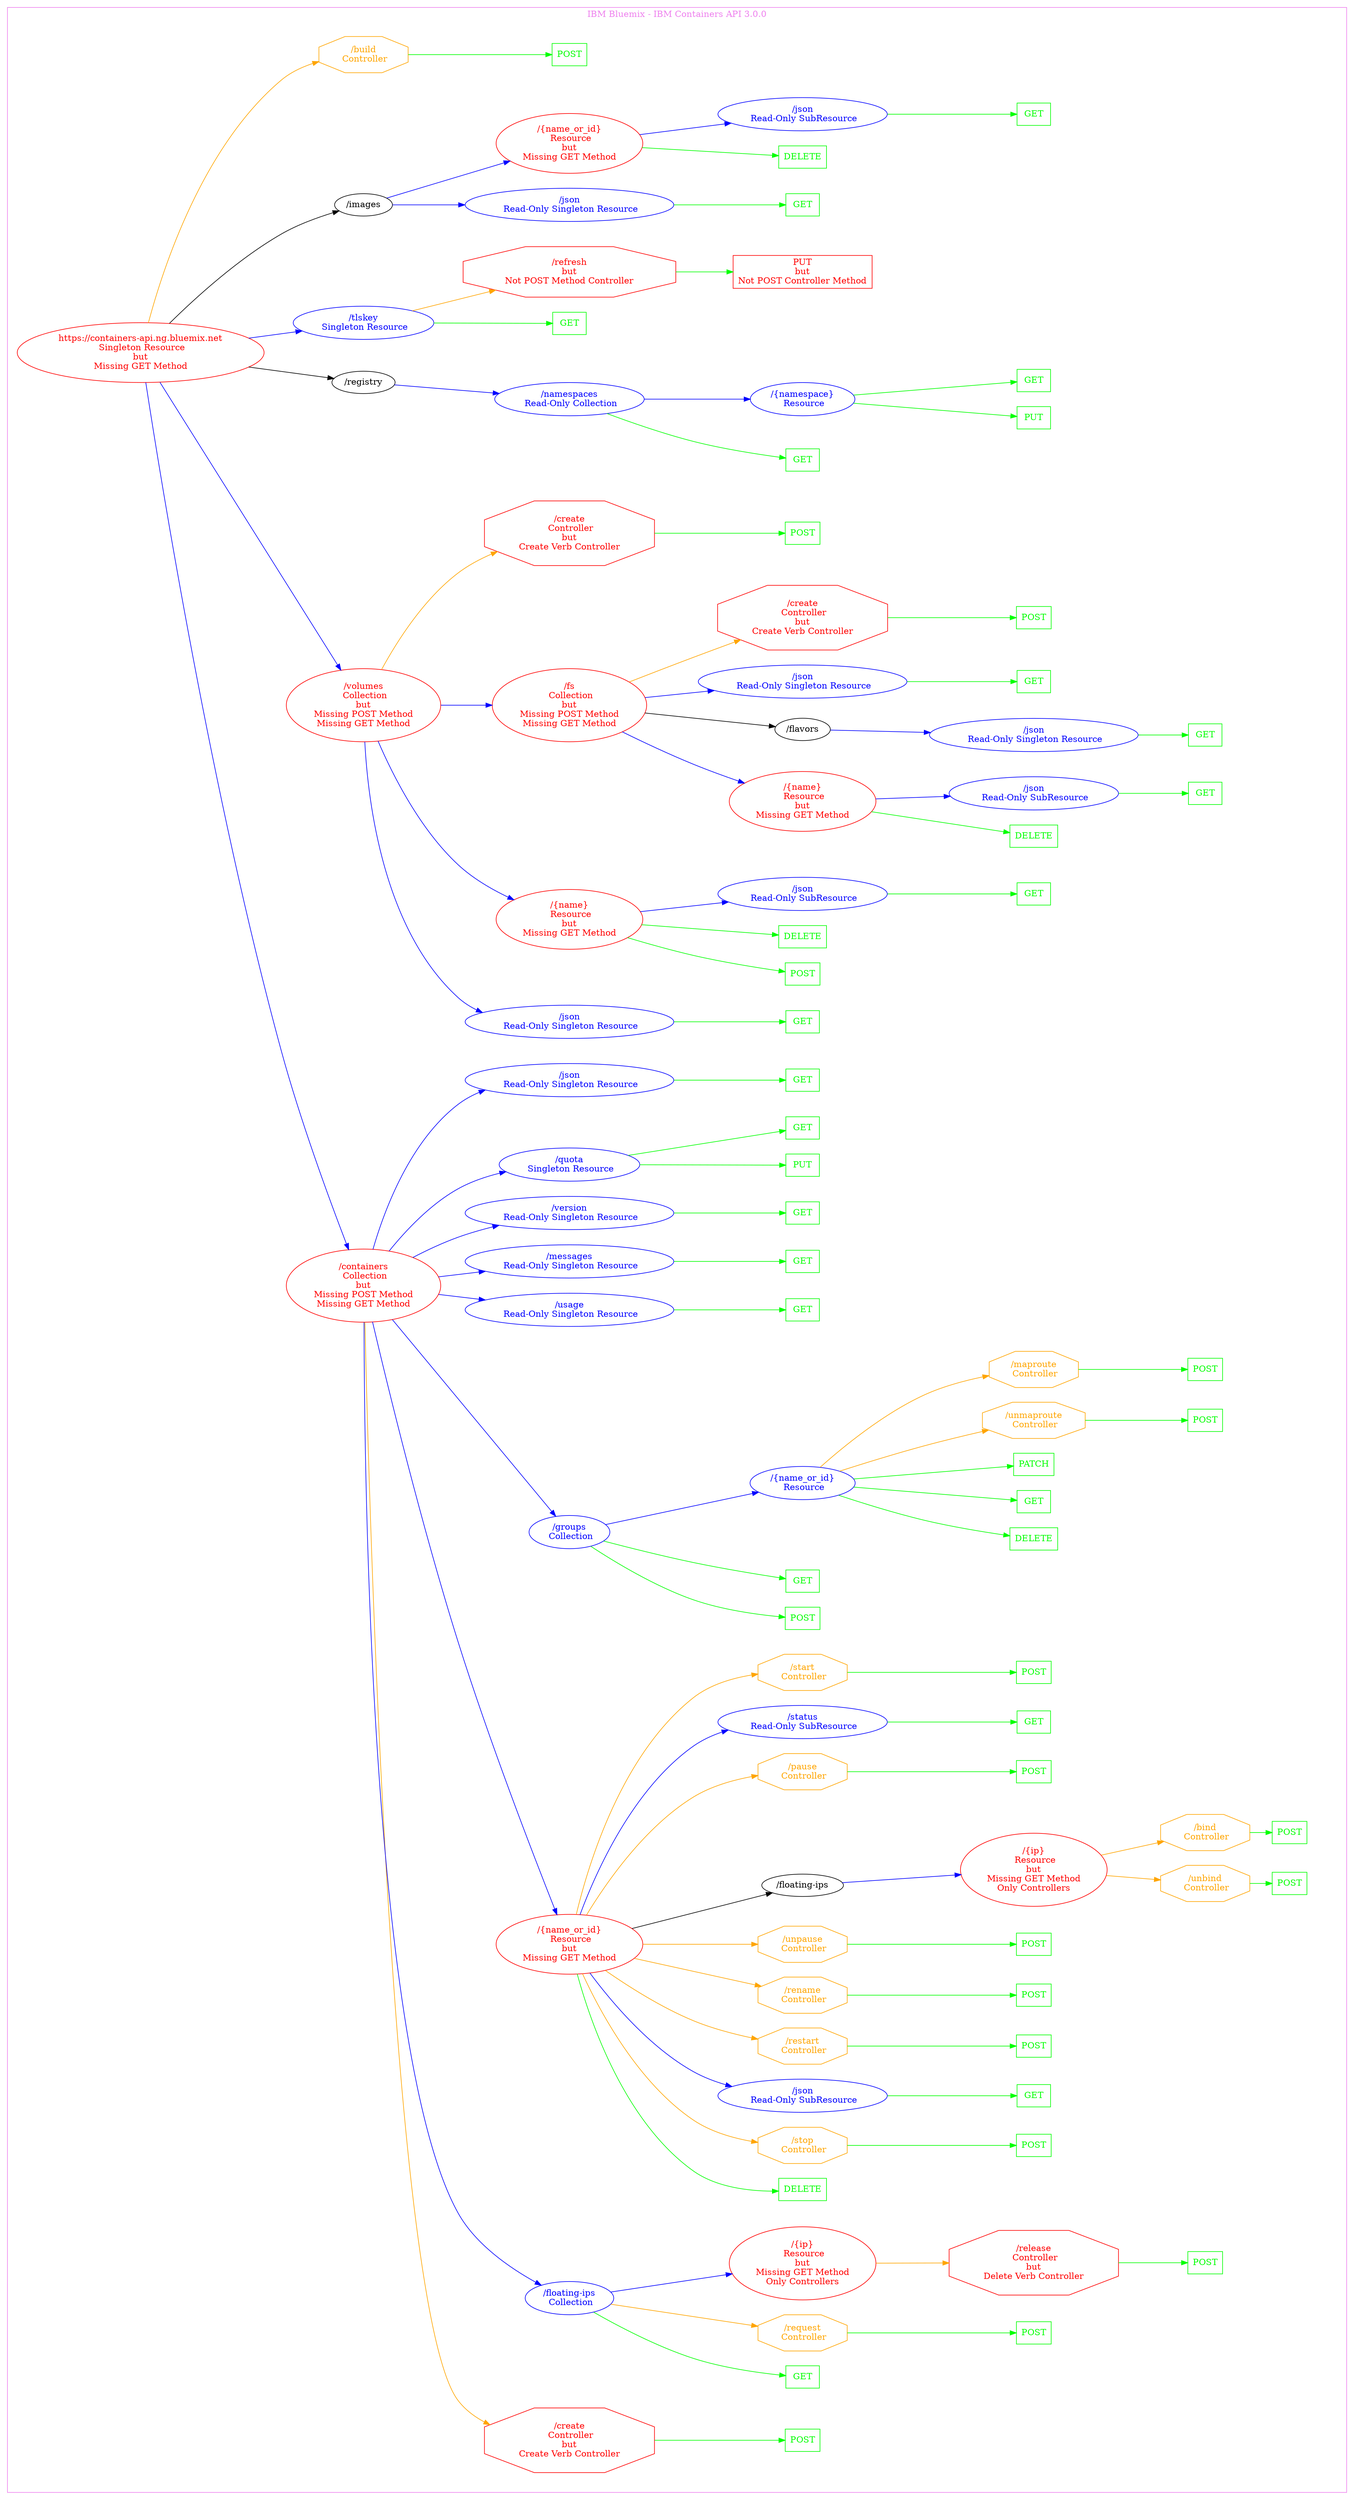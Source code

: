 digraph Cloud_Computing_REST_API {
rankdir="LR";
subgraph cluster_0 {
label="IBM Bluemix - IBM Containers API 3.0.0"
color=violet
fontcolor=violet
subgraph cluster_1 {
label=""
color=white
fontcolor=white
node1 [label="https://containers-api.ng.bluemix.net\n Singleton Resource\nbut\nMissing GET Method", shape="ellipse", color="red", fontcolor="red"]
node1 -> node2 [color="blue", fontcolor="blue"]
subgraph cluster_2 {
label=""
color=white
fontcolor=white
node2 [label="/containers\n Collection\nbut\nMissing POST Method\nMissing GET Method", shape="ellipse", color="red", fontcolor="red"]
node2 -> node3 [color="orange", fontcolor="orange"]
subgraph cluster_3 {
label=""
color=white
fontcolor=white
node3 [label="/create\n Controller\nbut\nCreate Verb Controller", shape="octagon", color="red", fontcolor="red"]
node3 -> node4 [color="green", fontcolor="green"]
subgraph cluster_4 {
label=""
color=white
fontcolor=white
node4 [label="POST", shape="box", color="green", fontcolor="green"]
}
}
node2 -> node5 [color="blue", fontcolor="blue"]
subgraph cluster_5 {
label=""
color=white
fontcolor=white
node5 [label="/floating-ips\n Collection", shape="ellipse", color="blue", fontcolor="blue"]
node5 -> node6 [color="green", fontcolor="green"]
subgraph cluster_6 {
label=""
color=white
fontcolor=white
node6 [label="GET", shape="box", color="green", fontcolor="green"]
}
node5 -> node7 [color="orange", fontcolor="orange"]
subgraph cluster_7 {
label=""
color=white
fontcolor=white
node7 [label="/request\n Controller", shape="octagon", color="orange", fontcolor="orange"]
node7 -> node8 [color="green", fontcolor="green"]
subgraph cluster_8 {
label=""
color=white
fontcolor=white
node8 [label="POST", shape="box", color="green", fontcolor="green"]
}
}
node5 -> node9 [color="blue", fontcolor="blue"]
subgraph cluster_9 {
label=""
color=white
fontcolor=white
node9 [label="/{ip}\n Resource\nbut\nMissing GET Method\nOnly Controllers", shape="ellipse", color="red", fontcolor="red"]
node9 -> node10 [color="orange", fontcolor="orange"]
subgraph cluster_10 {
label=""
color=white
fontcolor=white
node10 [label="/release\n Controller\nbut\nDelete Verb Controller", shape="octagon", color="red", fontcolor="red"]
node10 -> node11 [color="green", fontcolor="green"]
subgraph cluster_11 {
label=""
color=white
fontcolor=white
node11 [label="POST", shape="box", color="green", fontcolor="green"]
}
}
}
}
node2 -> node12 [color="blue", fontcolor="blue"]
subgraph cluster_12 {
label=""
color=white
fontcolor=white
node12 [label="/{name_or_id}\n Resource\nbut\nMissing GET Method", shape="ellipse", color="red", fontcolor="red"]
node12 -> node13 [color="green", fontcolor="green"]
subgraph cluster_13 {
label=""
color=white
fontcolor=white
node13 [label="DELETE", shape="box", color="green", fontcolor="green"]
}
node12 -> node14 [color="orange", fontcolor="orange"]
subgraph cluster_14 {
label=""
color=white
fontcolor=white
node14 [label="/stop\n Controller", shape="octagon", color="orange", fontcolor="orange"]
node14 -> node15 [color="green", fontcolor="green"]
subgraph cluster_15 {
label=""
color=white
fontcolor=white
node15 [label="POST", shape="box", color="green", fontcolor="green"]
}
}
node12 -> node16 [color="blue", fontcolor="blue"]
subgraph cluster_16 {
label=""
color=white
fontcolor=white
node16 [label="/json\n Read-Only SubResource", shape="ellipse", color="blue", fontcolor="blue"]
node16 -> node17 [color="green", fontcolor="green"]
subgraph cluster_17 {
label=""
color=white
fontcolor=white
node17 [label="GET", shape="box", color="green", fontcolor="green"]
}
}
node12 -> node18 [color="orange", fontcolor="orange"]
subgraph cluster_18 {
label=""
color=white
fontcolor=white
node18 [label="/restart\n Controller", shape="octagon", color="orange", fontcolor="orange"]
node18 -> node19 [color="green", fontcolor="green"]
subgraph cluster_19 {
label=""
color=white
fontcolor=white
node19 [label="POST", shape="box", color="green", fontcolor="green"]
}
}
node12 -> node20 [color="orange", fontcolor="orange"]
subgraph cluster_20 {
label=""
color=white
fontcolor=white
node20 [label="/rename\n Controller", shape="octagon", color="orange", fontcolor="orange"]
node20 -> node21 [color="green", fontcolor="green"]
subgraph cluster_21 {
label=""
color=white
fontcolor=white
node21 [label="POST", shape="box", color="green", fontcolor="green"]
}
}
node12 -> node22 [color="orange", fontcolor="orange"]
subgraph cluster_22 {
label=""
color=white
fontcolor=white
node22 [label="/unpause\n Controller", shape="octagon", color="orange", fontcolor="orange"]
node22 -> node23 [color="green", fontcolor="green"]
subgraph cluster_23 {
label=""
color=white
fontcolor=white
node23 [label="POST", shape="box", color="green", fontcolor="green"]
}
}
node12 -> node24 [color="black", fontcolor="black"]
subgraph cluster_24 {
label=""
color=white
fontcolor=white
node24 [label="/floating-ips", shape="ellipse", color="black", fontcolor="black"]
node24 -> node25 [color="blue", fontcolor="blue"]
subgraph cluster_25 {
label=""
color=white
fontcolor=white
node25 [label="/{ip}\n Resource\nbut\nMissing GET Method\nOnly Controllers", shape="ellipse", color="red", fontcolor="red"]
node25 -> node26 [color="orange", fontcolor="orange"]
subgraph cluster_26 {
label=""
color=white
fontcolor=white
node26 [label="/unbind\n Controller", shape="octagon", color="orange", fontcolor="orange"]
node26 -> node27 [color="green", fontcolor="green"]
subgraph cluster_27 {
label=""
color=white
fontcolor=white
node27 [label="POST", shape="box", color="green", fontcolor="green"]
}
}
node25 -> node28 [color="orange", fontcolor="orange"]
subgraph cluster_28 {
label=""
color=white
fontcolor=white
node28 [label="/bind\n Controller", shape="octagon", color="orange", fontcolor="orange"]
node28 -> node29 [color="green", fontcolor="green"]
subgraph cluster_29 {
label=""
color=white
fontcolor=white
node29 [label="POST", shape="box", color="green", fontcolor="green"]
}
}
}
}
node12 -> node30 [color="orange", fontcolor="orange"]
subgraph cluster_30 {
label=""
color=white
fontcolor=white
node30 [label="/pause\n Controller", shape="octagon", color="orange", fontcolor="orange"]
node30 -> node31 [color="green", fontcolor="green"]
subgraph cluster_31 {
label=""
color=white
fontcolor=white
node31 [label="POST", shape="box", color="green", fontcolor="green"]
}
}
node12 -> node32 [color="blue", fontcolor="blue"]
subgraph cluster_32 {
label=""
color=white
fontcolor=white
node32 [label="/status\n Read-Only SubResource", shape="ellipse", color="blue", fontcolor="blue"]
node32 -> node33 [color="green", fontcolor="green"]
subgraph cluster_33 {
label=""
color=white
fontcolor=white
node33 [label="GET", shape="box", color="green", fontcolor="green"]
}
}
node12 -> node34 [color="orange", fontcolor="orange"]
subgraph cluster_34 {
label=""
color=white
fontcolor=white
node34 [label="/start\n Controller", shape="octagon", color="orange", fontcolor="orange"]
node34 -> node35 [color="green", fontcolor="green"]
subgraph cluster_35 {
label=""
color=white
fontcolor=white
node35 [label="POST", shape="box", color="green", fontcolor="green"]
}
}
}
node2 -> node36 [color="blue", fontcolor="blue"]
subgraph cluster_36 {
label=""
color=white
fontcolor=white
node36 [label="/groups\n Collection", shape="ellipse", color="blue", fontcolor="blue"]
node36 -> node37 [color="green", fontcolor="green"]
subgraph cluster_37 {
label=""
color=white
fontcolor=white
node37 [label="POST", shape="box", color="green", fontcolor="green"]
}
node36 -> node38 [color="green", fontcolor="green"]
subgraph cluster_38 {
label=""
color=white
fontcolor=white
node38 [label="GET", shape="box", color="green", fontcolor="green"]
}
node36 -> node39 [color="blue", fontcolor="blue"]
subgraph cluster_39 {
label=""
color=white
fontcolor=white
node39 [label="/{name_or_id}\n Resource", shape="ellipse", color="blue", fontcolor="blue"]
node39 -> node40 [color="green", fontcolor="green"]
subgraph cluster_40 {
label=""
color=white
fontcolor=white
node40 [label="DELETE", shape="box", color="green", fontcolor="green"]
}
node39 -> node41 [color="green", fontcolor="green"]
subgraph cluster_41 {
label=""
color=white
fontcolor=white
node41 [label="GET", shape="box", color="green", fontcolor="green"]
}
node39 -> node42 [color="green", fontcolor="green"]
subgraph cluster_42 {
label=""
color=white
fontcolor=white
node42 [label="PATCH", shape="box", color="green", fontcolor="green"]
}
node39 -> node43 [color="orange", fontcolor="orange"]
subgraph cluster_43 {
label=""
color=white
fontcolor=white
node43 [label="/unmaproute\n Controller", shape="octagon", color="orange", fontcolor="orange"]
node43 -> node44 [color="green", fontcolor="green"]
subgraph cluster_44 {
label=""
color=white
fontcolor=white
node44 [label="POST", shape="box", color="green", fontcolor="green"]
}
}
node39 -> node45 [color="orange", fontcolor="orange"]
subgraph cluster_45 {
label=""
color=white
fontcolor=white
node45 [label="/maproute\n Controller", shape="octagon", color="orange", fontcolor="orange"]
node45 -> node46 [color="green", fontcolor="green"]
subgraph cluster_46 {
label=""
color=white
fontcolor=white
node46 [label="POST", shape="box", color="green", fontcolor="green"]
}
}
}
}
node2 -> node47 [color="blue", fontcolor="blue"]
subgraph cluster_47 {
label=""
color=white
fontcolor=white
node47 [label="/usage\n Read-Only Singleton Resource", shape="ellipse", color="blue", fontcolor="blue"]
node47 -> node48 [color="green", fontcolor="green"]
subgraph cluster_48 {
label=""
color=white
fontcolor=white
node48 [label="GET", shape="box", color="green", fontcolor="green"]
}
}
node2 -> node49 [color="blue", fontcolor="blue"]
subgraph cluster_49 {
label=""
color=white
fontcolor=white
node49 [label="/messages\n Read-Only Singleton Resource", shape="ellipse", color="blue", fontcolor="blue"]
node49 -> node50 [color="green", fontcolor="green"]
subgraph cluster_50 {
label=""
color=white
fontcolor=white
node50 [label="GET", shape="box", color="green", fontcolor="green"]
}
}
node2 -> node51 [color="blue", fontcolor="blue"]
subgraph cluster_51 {
label=""
color=white
fontcolor=white
node51 [label="/version\n Read-Only Singleton Resource", shape="ellipse", color="blue", fontcolor="blue"]
node51 -> node52 [color="green", fontcolor="green"]
subgraph cluster_52 {
label=""
color=white
fontcolor=white
node52 [label="GET", shape="box", color="green", fontcolor="green"]
}
}
node2 -> node53 [color="blue", fontcolor="blue"]
subgraph cluster_53 {
label=""
color=white
fontcolor=white
node53 [label="/quota\n Singleton Resource", shape="ellipse", color="blue", fontcolor="blue"]
node53 -> node54 [color="green", fontcolor="green"]
subgraph cluster_54 {
label=""
color=white
fontcolor=white
node54 [label="PUT", shape="box", color="green", fontcolor="green"]
}
node53 -> node55 [color="green", fontcolor="green"]
subgraph cluster_55 {
label=""
color=white
fontcolor=white
node55 [label="GET", shape="box", color="green", fontcolor="green"]
}
}
node2 -> node56 [color="blue", fontcolor="blue"]
subgraph cluster_56 {
label=""
color=white
fontcolor=white
node56 [label="/json\n Read-Only Singleton Resource", shape="ellipse", color="blue", fontcolor="blue"]
node56 -> node57 [color="green", fontcolor="green"]
subgraph cluster_57 {
label=""
color=white
fontcolor=white
node57 [label="GET", shape="box", color="green", fontcolor="green"]
}
}
}
node1 -> node58 [color="blue", fontcolor="blue"]
subgraph cluster_58 {
label=""
color=white
fontcolor=white
node58 [label="/volumes\n Collection\nbut\nMissing POST Method\nMissing GET Method", shape="ellipse", color="red", fontcolor="red"]
node58 -> node59 [color="blue", fontcolor="blue"]
subgraph cluster_59 {
label=""
color=white
fontcolor=white
node59 [label="/json\n Read-Only Singleton Resource", shape="ellipse", color="blue", fontcolor="blue"]
node59 -> node60 [color="green", fontcolor="green"]
subgraph cluster_60 {
label=""
color=white
fontcolor=white
node60 [label="GET", shape="box", color="green", fontcolor="green"]
}
}
node58 -> node61 [color="blue", fontcolor="blue"]
subgraph cluster_61 {
label=""
color=white
fontcolor=white
node61 [label="/{name}\n Resource\nbut\nMissing GET Method", shape="ellipse", color="red", fontcolor="red"]
node61 -> node62 [color="green", fontcolor="green"]
subgraph cluster_62 {
label=""
color=white
fontcolor=white
node62 [label="POST", shape="box", color="green", fontcolor="green"]
}
node61 -> node63 [color="green", fontcolor="green"]
subgraph cluster_63 {
label=""
color=white
fontcolor=white
node63 [label="DELETE", shape="box", color="green", fontcolor="green"]
}
node61 -> node64 [color="blue", fontcolor="blue"]
subgraph cluster_64 {
label=""
color=white
fontcolor=white
node64 [label="/json\n Read-Only SubResource", shape="ellipse", color="blue", fontcolor="blue"]
node64 -> node65 [color="green", fontcolor="green"]
subgraph cluster_65 {
label=""
color=white
fontcolor=white
node65 [label="GET", shape="box", color="green", fontcolor="green"]
}
}
}
node58 -> node66 [color="blue", fontcolor="blue"]
subgraph cluster_66 {
label=""
color=white
fontcolor=white
node66 [label="/fs\n Collection\nbut\nMissing POST Method\nMissing GET Method", shape="ellipse", color="red", fontcolor="red"]
node66 -> node67 [color="blue", fontcolor="blue"]
subgraph cluster_67 {
label=""
color=white
fontcolor=white
node67 [label="/{name}\n Resource\nbut\nMissing GET Method", shape="ellipse", color="red", fontcolor="red"]
node67 -> node68 [color="green", fontcolor="green"]
subgraph cluster_68 {
label=""
color=white
fontcolor=white
node68 [label="DELETE", shape="box", color="green", fontcolor="green"]
}
node67 -> node69 [color="blue", fontcolor="blue"]
subgraph cluster_69 {
label=""
color=white
fontcolor=white
node69 [label="/json\n Read-Only SubResource", shape="ellipse", color="blue", fontcolor="blue"]
node69 -> node70 [color="green", fontcolor="green"]
subgraph cluster_70 {
label=""
color=white
fontcolor=white
node70 [label="GET", shape="box", color="green", fontcolor="green"]
}
}
}
node66 -> node71 [color="black", fontcolor="black"]
subgraph cluster_71 {
label=""
color=white
fontcolor=white
node71 [label="/flavors", shape="ellipse", color="black", fontcolor="black"]
node71 -> node72 [color="blue", fontcolor="blue"]
subgraph cluster_72 {
label=""
color=white
fontcolor=white
node72 [label="/json\n Read-Only Singleton Resource", shape="ellipse", color="blue", fontcolor="blue"]
node72 -> node73 [color="green", fontcolor="green"]
subgraph cluster_73 {
label=""
color=white
fontcolor=white
node73 [label="GET", shape="box", color="green", fontcolor="green"]
}
}
}
node66 -> node74 [color="blue", fontcolor="blue"]
subgraph cluster_74 {
label=""
color=white
fontcolor=white
node74 [label="/json\n Read-Only Singleton Resource", shape="ellipse", color="blue", fontcolor="blue"]
node74 -> node75 [color="green", fontcolor="green"]
subgraph cluster_75 {
label=""
color=white
fontcolor=white
node75 [label="GET", shape="box", color="green", fontcolor="green"]
}
}
node66 -> node76 [color="orange", fontcolor="orange"]
subgraph cluster_76 {
label=""
color=white
fontcolor=white
node76 [label="/create\n Controller\nbut\nCreate Verb Controller", shape="octagon", color="red", fontcolor="red"]
node76 -> node77 [color="green", fontcolor="green"]
subgraph cluster_77 {
label=""
color=white
fontcolor=white
node77 [label="POST", shape="box", color="green", fontcolor="green"]
}
}
}
node58 -> node78 [color="orange", fontcolor="orange"]
subgraph cluster_78 {
label=""
color=white
fontcolor=white
node78 [label="/create\n Controller\nbut\nCreate Verb Controller", shape="octagon", color="red", fontcolor="red"]
node78 -> node79 [color="green", fontcolor="green"]
subgraph cluster_79 {
label=""
color=white
fontcolor=white
node79 [label="POST", shape="box", color="green", fontcolor="green"]
}
}
}
node1 -> node80 [color="black", fontcolor="black"]
subgraph cluster_80 {
label=""
color=white
fontcolor=white
node80 [label="/registry", shape="ellipse", color="black", fontcolor="black"]
node80 -> node81 [color="blue", fontcolor="blue"]
subgraph cluster_81 {
label=""
color=white
fontcolor=white
node81 [label="/namespaces\n Read-Only Collection", shape="ellipse", color="blue", fontcolor="blue"]
node81 -> node82 [color="green", fontcolor="green"]
subgraph cluster_82 {
label=""
color=white
fontcolor=white
node82 [label="GET", shape="box", color="green", fontcolor="green"]
}
node81 -> node83 [color="blue", fontcolor="blue"]
subgraph cluster_83 {
label=""
color=white
fontcolor=white
node83 [label="/{namespace}\n Resource", shape="ellipse", color="blue", fontcolor="blue"]
node83 -> node84 [color="green", fontcolor="green"]
subgraph cluster_84 {
label=""
color=white
fontcolor=white
node84 [label="PUT", shape="box", color="green", fontcolor="green"]
}
node83 -> node85 [color="green", fontcolor="green"]
subgraph cluster_85 {
label=""
color=white
fontcolor=white
node85 [label="GET", shape="box", color="green", fontcolor="green"]
}
}
}
}
node1 -> node86 [color="blue", fontcolor="blue"]
subgraph cluster_86 {
label=""
color=white
fontcolor=white
node86 [label="/tlskey\n Singleton Resource", shape="ellipse", color="blue", fontcolor="blue"]
node86 -> node87 [color="green", fontcolor="green"]
subgraph cluster_87 {
label=""
color=white
fontcolor=white
node87 [label="GET", shape="box", color="green", fontcolor="green"]
}
node86 -> node88 [color="orange", fontcolor="orange"]
subgraph cluster_88 {
label=""
color=white
fontcolor=white
node88 [label="/refresh\nbut\nNot POST Method Controller", shape="octagon", color="red", fontcolor="red"]
node88 -> node89 [color="green", fontcolor="green"]
subgraph cluster_89 {
label=""
color=white
fontcolor=white
node89 [label="PUT\nbut\nNot POST Controller Method", shape="box", color="red", fontcolor="red"]
}
}
}
node1 -> node90 [color="black", fontcolor="black"]
subgraph cluster_90 {
label=""
color=white
fontcolor=white
node90 [label="/images", shape="ellipse", color="black", fontcolor="black"]
node90 -> node91 [color="blue", fontcolor="blue"]
subgraph cluster_91 {
label=""
color=white
fontcolor=white
node91 [label="/json\n Read-Only Singleton Resource", shape="ellipse", color="blue", fontcolor="blue"]
node91 -> node92 [color="green", fontcolor="green"]
subgraph cluster_92 {
label=""
color=white
fontcolor=white
node92 [label="GET", shape="box", color="green", fontcolor="green"]
}
}
node90 -> node93 [color="blue", fontcolor="blue"]
subgraph cluster_93 {
label=""
color=white
fontcolor=white
node93 [label="/{name_or_id}\n Resource\nbut\nMissing GET Method", shape="ellipse", color="red", fontcolor="red"]
node93 -> node94 [color="green", fontcolor="green"]
subgraph cluster_94 {
label=""
color=white
fontcolor=white
node94 [label="DELETE", shape="box", color="green", fontcolor="green"]
}
node93 -> node95 [color="blue", fontcolor="blue"]
subgraph cluster_95 {
label=""
color=white
fontcolor=white
node95 [label="/json\n Read-Only SubResource", shape="ellipse", color="blue", fontcolor="blue"]
node95 -> node96 [color="green", fontcolor="green"]
subgraph cluster_96 {
label=""
color=white
fontcolor=white
node96 [label="GET", shape="box", color="green", fontcolor="green"]
}
}
}
}
node1 -> node97 [color="orange", fontcolor="orange"]
subgraph cluster_97 {
label=""
color=white
fontcolor=white
node97 [label="/build\n Controller", shape="octagon", color="orange", fontcolor="orange"]
node97 -> node98 [color="green", fontcolor="green"]
subgraph cluster_98 {
label=""
color=white
fontcolor=white
node98 [label="POST", shape="box", color="green", fontcolor="green"]
}
}
}
}
}
